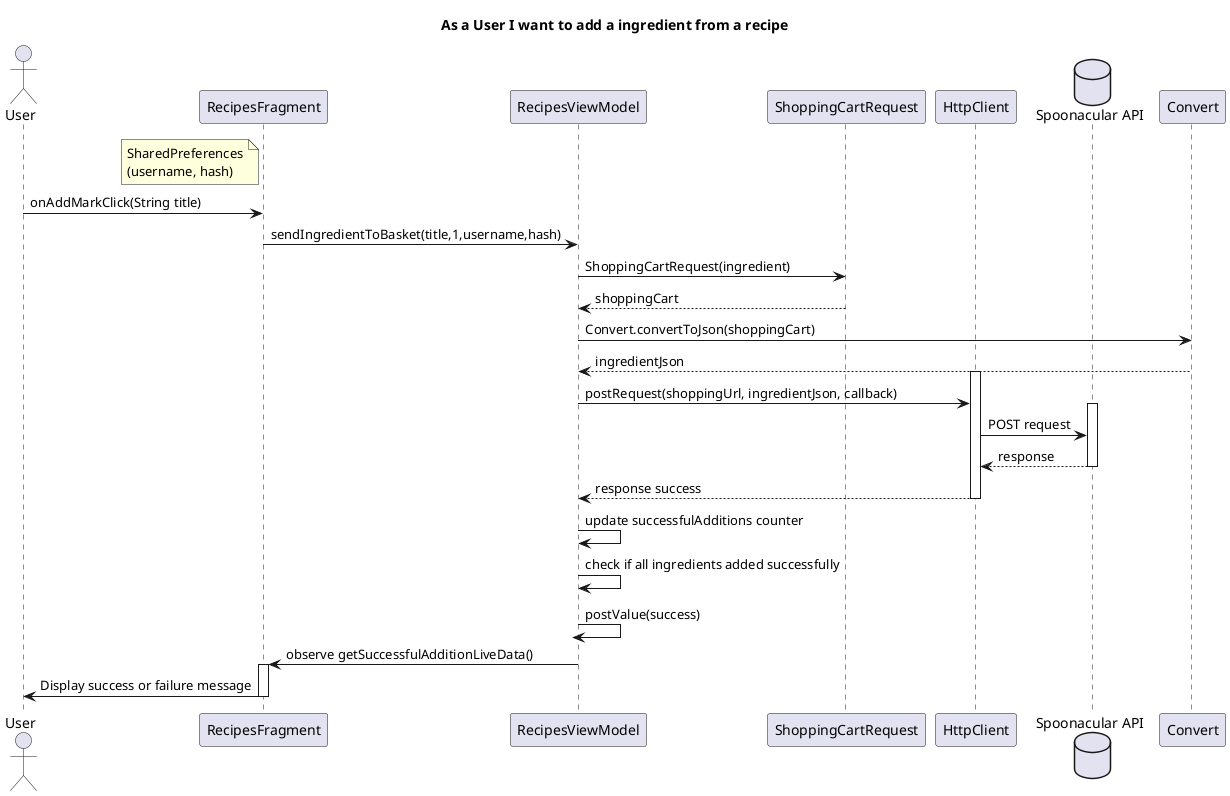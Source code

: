 @startuml
actor User as User
title As a User I want to add a ingredient from a recipe

participant "RecipesFragment" as GalleryFragment
participant "RecipesViewModel" as GalleryViewModel
participant "ShoppingCartRequest" as ShoppingCart

participant "HttpClient" as HttpClient
database "Spoonacular API" as Server
participant "Convert" as Convert
Note left of GalleryFragment: SharedPreferences\n(username, hash)

User -> GalleryFragment: onAddMarkClick(String title)
GalleryFragment -> GalleryViewModel: sendIngredientToBasket(title,1,username,hash)
GalleryViewModel->ShoppingCart:ShoppingCartRequest(ingredient)
ShoppingCart-->GalleryViewModel: shoppingCart
GalleryViewModel->Convert:Convert.convertToJson(shoppingCart)
Convert-->GalleryViewModel:ingredientJson

activate HttpClient

GalleryViewModel -> HttpClient: postRequest(shoppingUrl, ingredientJson, callback)
activate Server

HttpClient->Server:POST request
Server-->"HttpClient":response

deactivate Server
HttpClient --> GalleryViewModel: response success
deactivate HttpClient
GalleryViewModel -> GalleryViewModel: update successfulAdditions counter
GalleryViewModel -> GalleryViewModel: check if all ingredients added successfully
GalleryViewModel -> GalleryViewModel: postValue(success)
deactivate GalleryViewModel
GalleryViewModel -> GalleryFragment: observe getSuccessfulAdditionLiveData()
activate GalleryFragment
GalleryFragment -> User: Display success or failure message
deactivate GalleryFragment

@enduml
